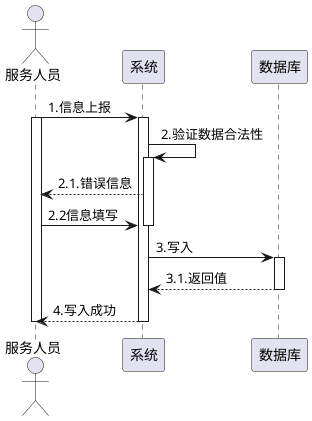 @startuml
Actor 服务人员
服务人员->系统:1.信息上报
activate 服务人员
activate 系统
系统->系统:2.验证数据合法性
activate 系统
系统-->服务人员:2.1.错误信息
服务人员->系统:2.2信息填写
deactivate 系统
系统->数据库:3.写入

activate 数据库
数据库-->系统:3.1.返回值
deactivate 数据库
系统-->服务人员:4.写入成功
deactivate 系统
deactivate 服务人员

@enduml